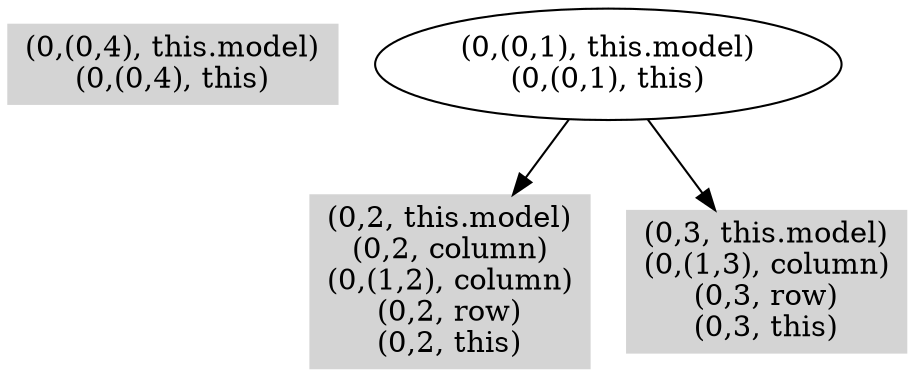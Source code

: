digraph { 
6530 [shape=box,style=filled,color=".0 .0 .83",label="(0,(0,4), this.model)\n(0,(0,4), this)"];
6531 [shape=box,style=filled,color=".0 .0 .83",label="(0,2, this.model)\n(0,2, column)\n(0,(1,2), column)\n(0,2, row)\n(0,2, this)"];
6532 [shape=box,style=filled,color=".0 .0 .83",label="(0,3, this.model)\n(0,(1,3), column)\n(0,3, row)\n(0,3, this)"];
6533 [label="(0,(0,1), this.model)\n(0,(0,1), this)"];
6533 -> 6531;
6533 -> 6532;
}